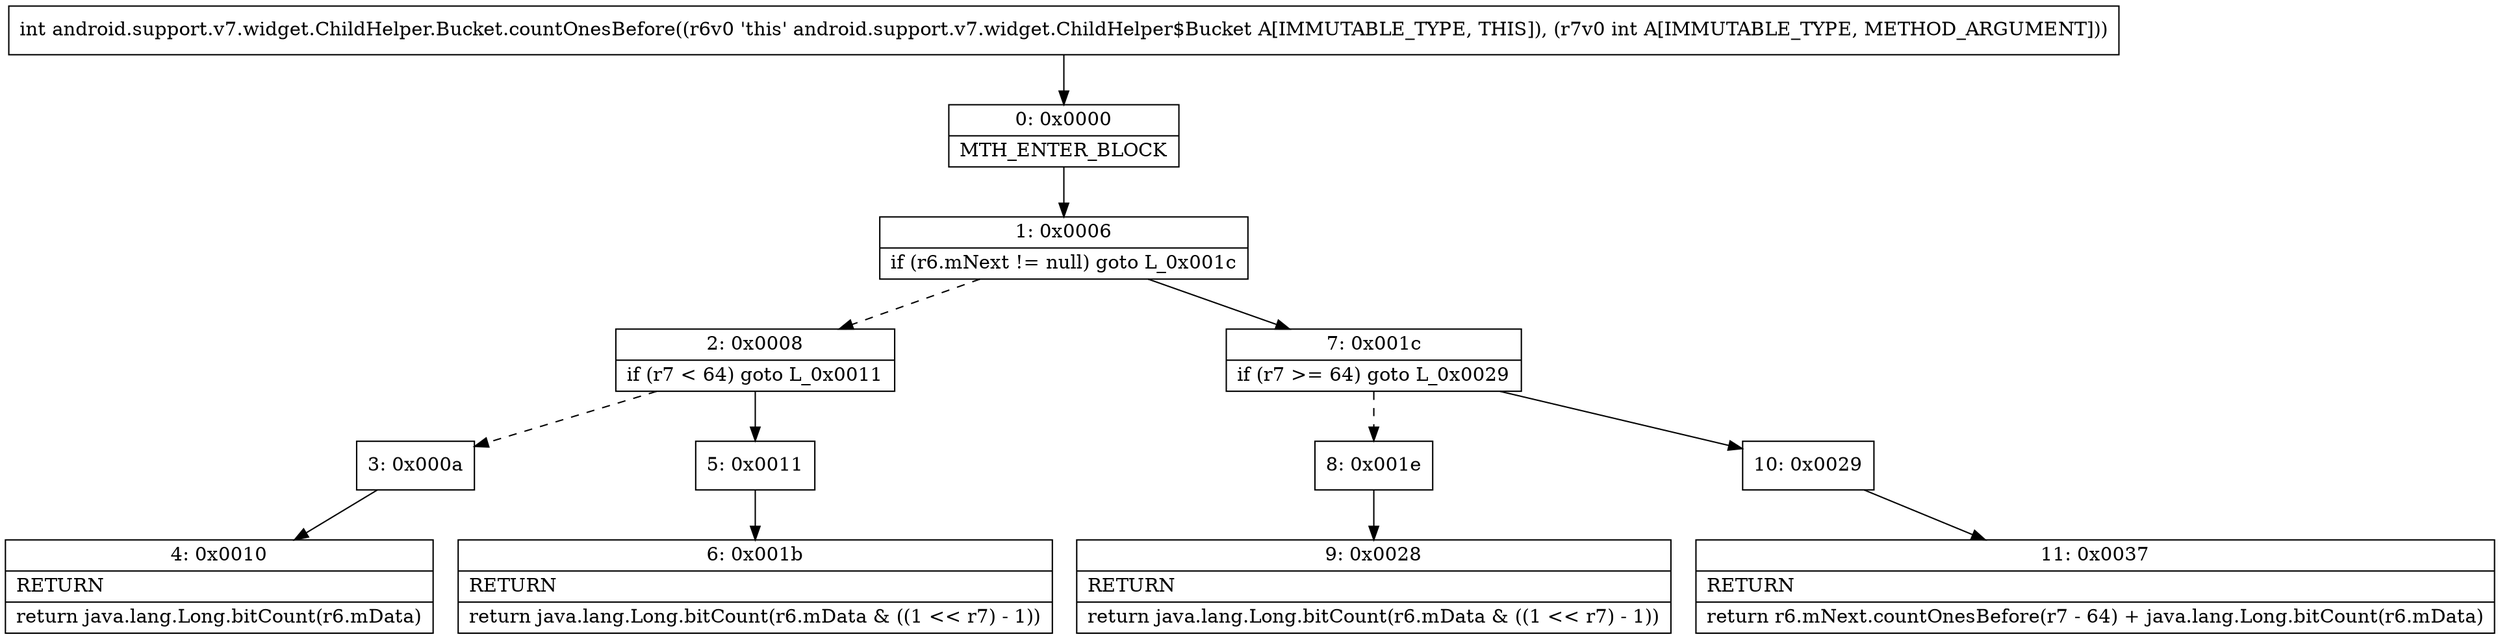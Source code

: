 digraph "CFG forandroid.support.v7.widget.ChildHelper.Bucket.countOnesBefore(I)I" {
Node_0 [shape=record,label="{0\:\ 0x0000|MTH_ENTER_BLOCK\l}"];
Node_1 [shape=record,label="{1\:\ 0x0006|if (r6.mNext != null) goto L_0x001c\l}"];
Node_2 [shape=record,label="{2\:\ 0x0008|if (r7 \< 64) goto L_0x0011\l}"];
Node_3 [shape=record,label="{3\:\ 0x000a}"];
Node_4 [shape=record,label="{4\:\ 0x0010|RETURN\l|return java.lang.Long.bitCount(r6.mData)\l}"];
Node_5 [shape=record,label="{5\:\ 0x0011}"];
Node_6 [shape=record,label="{6\:\ 0x001b|RETURN\l|return java.lang.Long.bitCount(r6.mData & ((1 \<\< r7) \- 1))\l}"];
Node_7 [shape=record,label="{7\:\ 0x001c|if (r7 \>= 64) goto L_0x0029\l}"];
Node_8 [shape=record,label="{8\:\ 0x001e}"];
Node_9 [shape=record,label="{9\:\ 0x0028|RETURN\l|return java.lang.Long.bitCount(r6.mData & ((1 \<\< r7) \- 1))\l}"];
Node_10 [shape=record,label="{10\:\ 0x0029}"];
Node_11 [shape=record,label="{11\:\ 0x0037|RETURN\l|return r6.mNext.countOnesBefore(r7 \- 64) + java.lang.Long.bitCount(r6.mData)\l}"];
MethodNode[shape=record,label="{int android.support.v7.widget.ChildHelper.Bucket.countOnesBefore((r6v0 'this' android.support.v7.widget.ChildHelper$Bucket A[IMMUTABLE_TYPE, THIS]), (r7v0 int A[IMMUTABLE_TYPE, METHOD_ARGUMENT])) }"];
MethodNode -> Node_0;
Node_0 -> Node_1;
Node_1 -> Node_2[style=dashed];
Node_1 -> Node_7;
Node_2 -> Node_3[style=dashed];
Node_2 -> Node_5;
Node_3 -> Node_4;
Node_5 -> Node_6;
Node_7 -> Node_8[style=dashed];
Node_7 -> Node_10;
Node_8 -> Node_9;
Node_10 -> Node_11;
}

